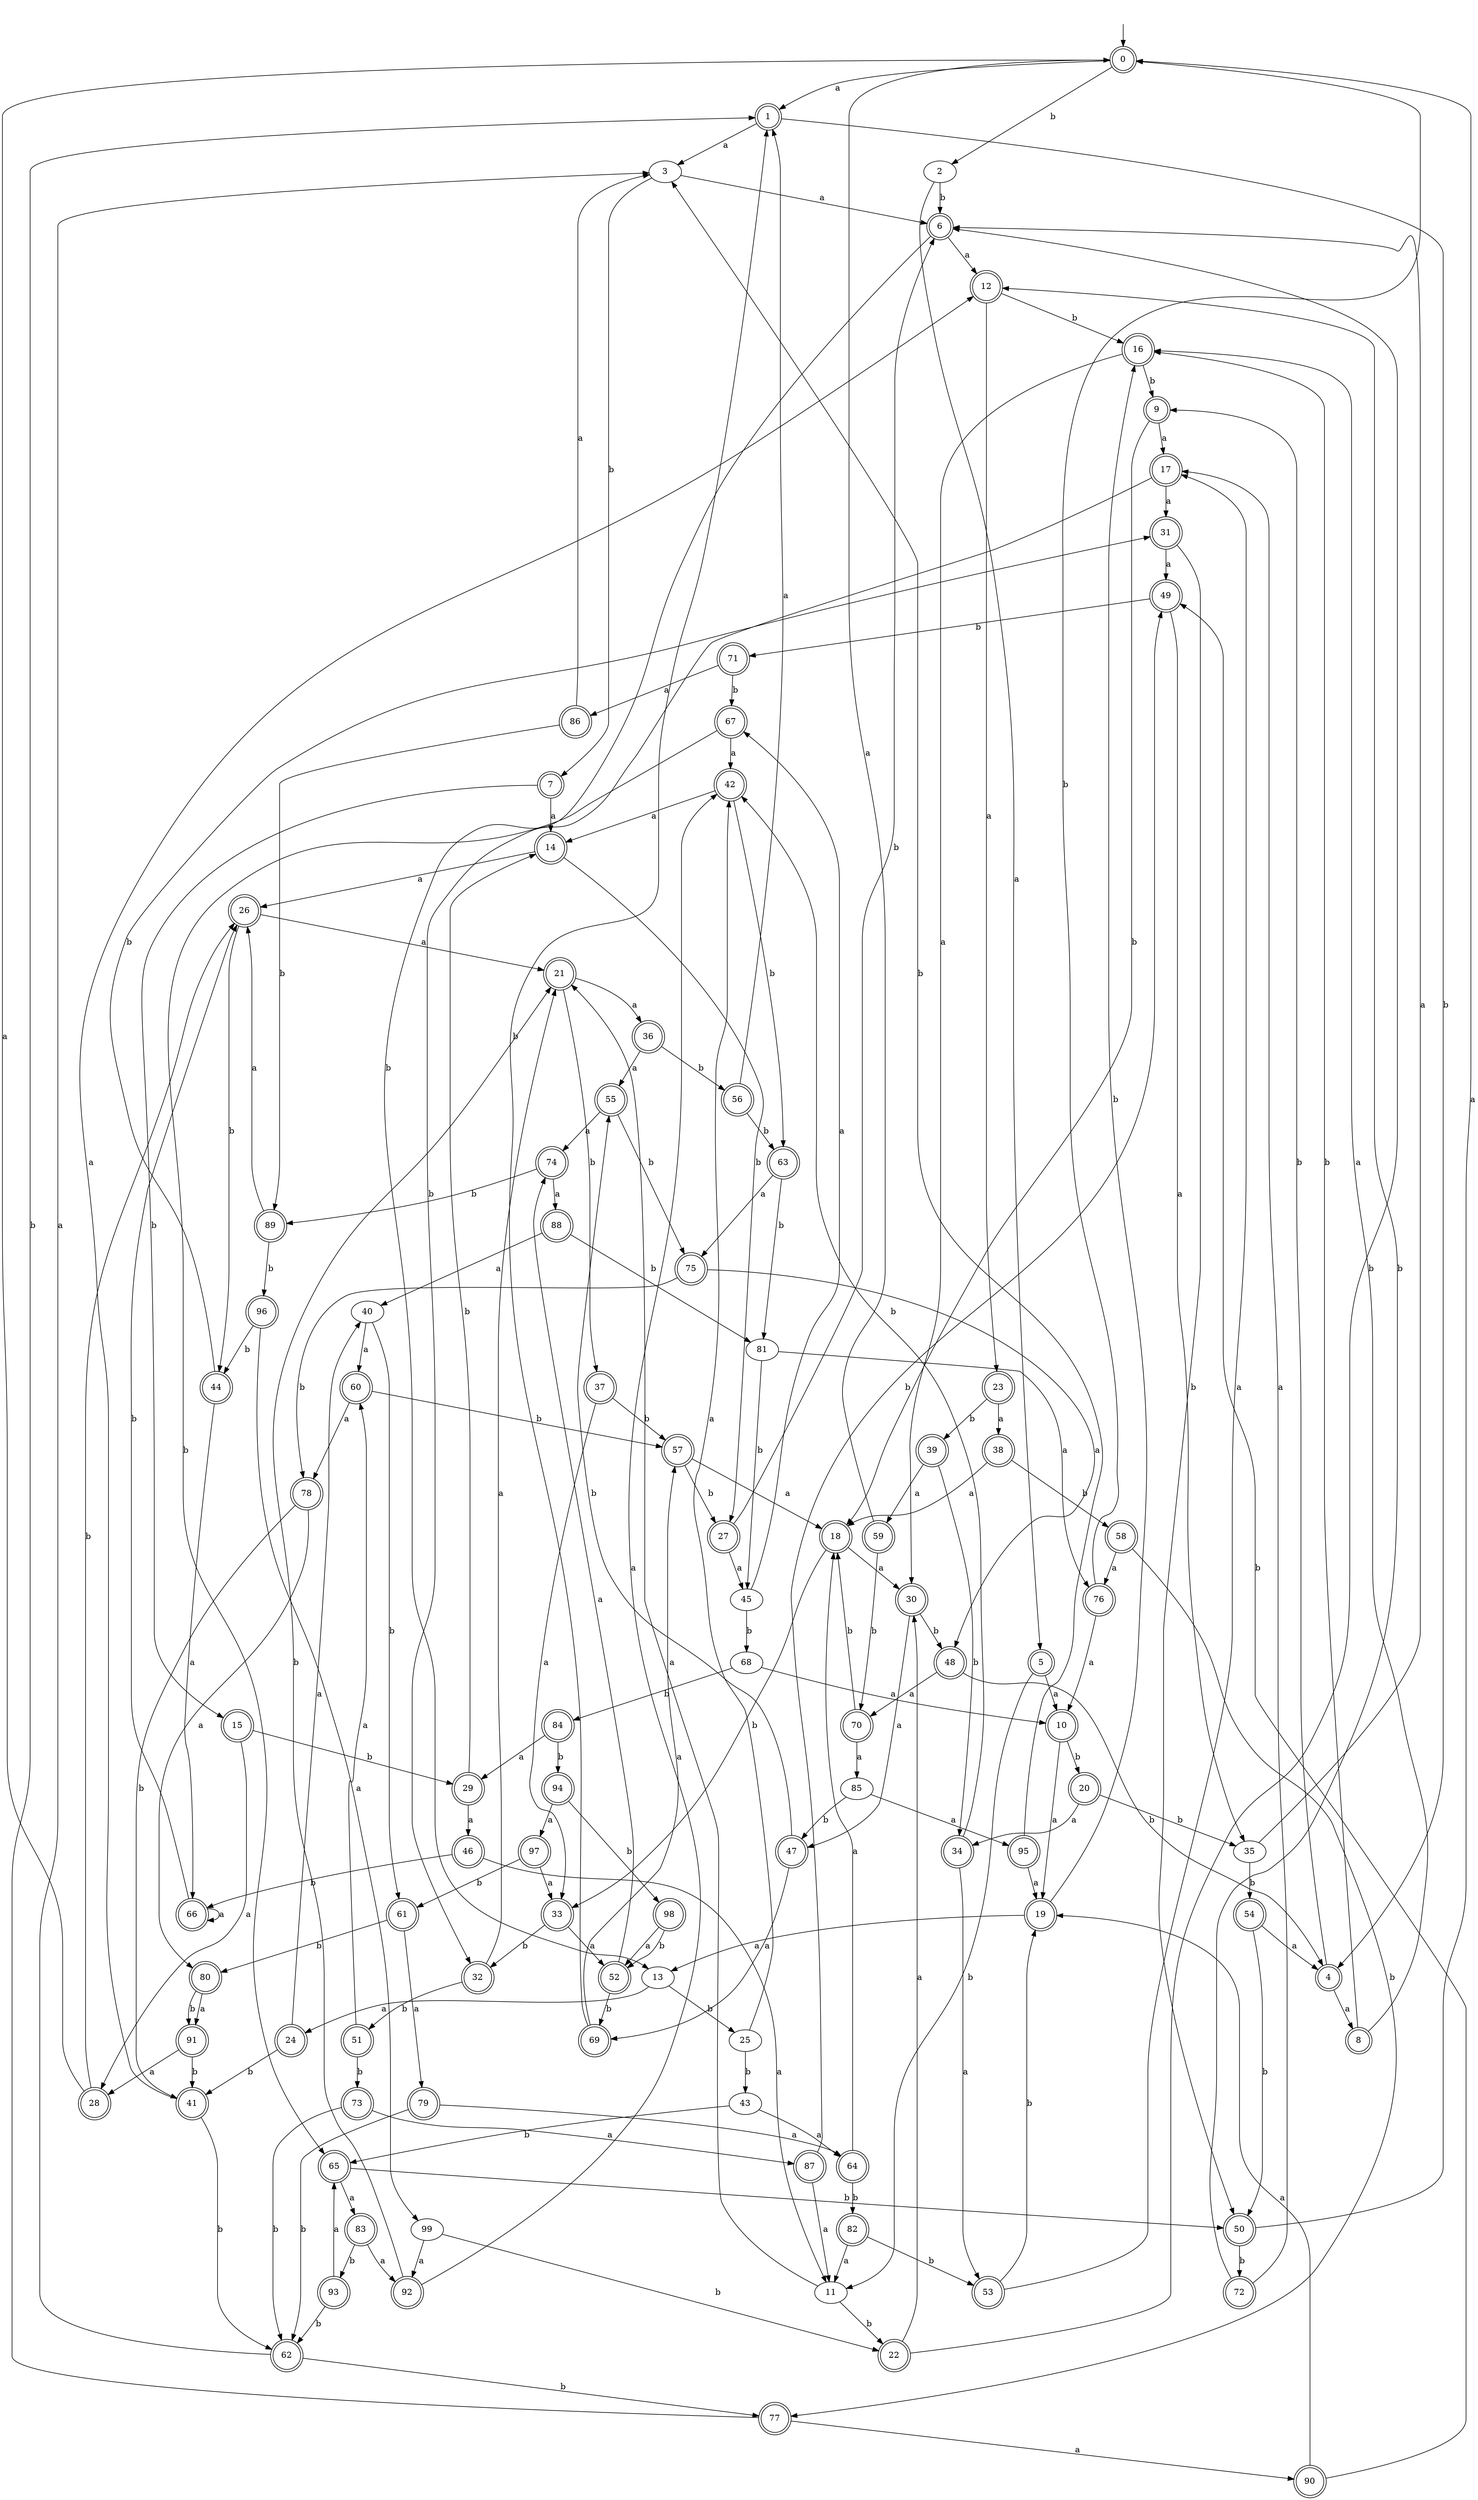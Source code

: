 digraph RandomDFA {
  __start0 [label="", shape=none];
  __start0 -> 0 [label=""];
  0 [shape=circle] [shape=doublecircle]
  0 -> 1 [label="a"]
  0 -> 2 [label="b"]
  1 [shape=doublecircle]
  1 -> 3 [label="a"]
  1 -> 4 [label="b"]
  2
  2 -> 5 [label="a"]
  2 -> 6 [label="b"]
  3
  3 -> 6 [label="a"]
  3 -> 7 [label="b"]
  4 [shape=doublecircle]
  4 -> 8 [label="a"]
  4 -> 9 [label="b"]
  5 [shape=doublecircle]
  5 -> 10 [label="a"]
  5 -> 11 [label="b"]
  6 [shape=doublecircle]
  6 -> 12 [label="a"]
  6 -> 13 [label="b"]
  7 [shape=doublecircle]
  7 -> 14 [label="a"]
  7 -> 15 [label="b"]
  8 [shape=doublecircle]
  8 -> 16 [label="a"]
  8 -> 16 [label="b"]
  9 [shape=doublecircle]
  9 -> 17 [label="a"]
  9 -> 18 [label="b"]
  10 [shape=doublecircle]
  10 -> 19 [label="a"]
  10 -> 20 [label="b"]
  11
  11 -> 21 [label="a"]
  11 -> 22 [label="b"]
  12 [shape=doublecircle]
  12 -> 23 [label="a"]
  12 -> 16 [label="b"]
  13
  13 -> 24 [label="a"]
  13 -> 25 [label="b"]
  14 [shape=doublecircle]
  14 -> 26 [label="a"]
  14 -> 27 [label="b"]
  15 [shape=doublecircle]
  15 -> 28 [label="a"]
  15 -> 29 [label="b"]
  16 [shape=doublecircle]
  16 -> 30 [label="a"]
  16 -> 9 [label="b"]
  17 [shape=doublecircle]
  17 -> 31 [label="a"]
  17 -> 32 [label="b"]
  18 [shape=doublecircle]
  18 -> 30 [label="a"]
  18 -> 33 [label="b"]
  19 [shape=doublecircle]
  19 -> 13 [label="a"]
  19 -> 16 [label="b"]
  20 [shape=doublecircle]
  20 -> 34 [label="a"]
  20 -> 35 [label="b"]
  21 [shape=doublecircle]
  21 -> 36 [label="a"]
  21 -> 37 [label="b"]
  22 [shape=doublecircle]
  22 -> 30 [label="a"]
  22 -> 6 [label="b"]
  23 [shape=doublecircle]
  23 -> 38 [label="a"]
  23 -> 39 [label="b"]
  24 [shape=doublecircle]
  24 -> 40 [label="a"]
  24 -> 41 [label="b"]
  25
  25 -> 42 [label="a"]
  25 -> 43 [label="b"]
  26 [shape=doublecircle]
  26 -> 21 [label="a"]
  26 -> 44 [label="b"]
  27 [shape=doublecircle]
  27 -> 45 [label="a"]
  27 -> 6 [label="b"]
  28 [shape=doublecircle]
  28 -> 0 [label="a"]
  28 -> 26 [label="b"]
  29 [shape=doublecircle]
  29 -> 46 [label="a"]
  29 -> 14 [label="b"]
  30 [shape=doublecircle]
  30 -> 47 [label="a"]
  30 -> 48 [label="b"]
  31 [shape=doublecircle]
  31 -> 49 [label="a"]
  31 -> 50 [label="b"]
  32 [shape=doublecircle]
  32 -> 21 [label="a"]
  32 -> 51 [label="b"]
  33 [shape=doublecircle]
  33 -> 52 [label="a"]
  33 -> 32 [label="b"]
  34 [shape=doublecircle]
  34 -> 53 [label="a"]
  34 -> 42 [label="b"]
  35
  35 -> 6 [label="a"]
  35 -> 54 [label="b"]
  36 [shape=doublecircle]
  36 -> 55 [label="a"]
  36 -> 56 [label="b"]
  37 [shape=doublecircle]
  37 -> 33 [label="a"]
  37 -> 57 [label="b"]
  38 [shape=doublecircle]
  38 -> 18 [label="a"]
  38 -> 58 [label="b"]
  39 [shape=doublecircle]
  39 -> 59 [label="a"]
  39 -> 34 [label="b"]
  40
  40 -> 60 [label="a"]
  40 -> 61 [label="b"]
  41 [shape=doublecircle]
  41 -> 12 [label="a"]
  41 -> 62 [label="b"]
  42 [shape=doublecircle]
  42 -> 14 [label="a"]
  42 -> 63 [label="b"]
  43
  43 -> 64 [label="a"]
  43 -> 65 [label="b"]
  44 [shape=doublecircle]
  44 -> 66 [label="a"]
  44 -> 31 [label="b"]
  45
  45 -> 67 [label="a"]
  45 -> 68 [label="b"]
  46 [shape=doublecircle]
  46 -> 11 [label="a"]
  46 -> 66 [label="b"]
  47 [shape=doublecircle]
  47 -> 69 [label="a"]
  47 -> 55 [label="b"]
  48 [shape=doublecircle]
  48 -> 70 [label="a"]
  48 -> 4 [label="b"]
  49 [shape=doublecircle]
  49 -> 35 [label="a"]
  49 -> 71 [label="b"]
  50 [shape=doublecircle]
  50 -> 0 [label="a"]
  50 -> 72 [label="b"]
  51 [shape=doublecircle]
  51 -> 60 [label="a"]
  51 -> 73 [label="b"]
  52 [shape=doublecircle]
  52 -> 74 [label="a"]
  52 -> 69 [label="b"]
  53 [shape=doublecircle]
  53 -> 17 [label="a"]
  53 -> 19 [label="b"]
  54 [shape=doublecircle]
  54 -> 4 [label="a"]
  54 -> 50 [label="b"]
  55 [shape=doublecircle]
  55 -> 74 [label="a"]
  55 -> 75 [label="b"]
  56 [shape=doublecircle]
  56 -> 1 [label="a"]
  56 -> 63 [label="b"]
  57 [shape=doublecircle]
  57 -> 18 [label="a"]
  57 -> 27 [label="b"]
  58 [shape=doublecircle]
  58 -> 76 [label="a"]
  58 -> 77 [label="b"]
  59 [shape=doublecircle]
  59 -> 0 [label="a"]
  59 -> 70 [label="b"]
  60 [shape=doublecircle]
  60 -> 78 [label="a"]
  60 -> 57 [label="b"]
  61 [shape=doublecircle]
  61 -> 79 [label="a"]
  61 -> 80 [label="b"]
  62 [shape=doublecircle]
  62 -> 3 [label="a"]
  62 -> 77 [label="b"]
  63 [shape=doublecircle]
  63 -> 75 [label="a"]
  63 -> 81 [label="b"]
  64 [shape=doublecircle]
  64 -> 18 [label="a"]
  64 -> 82 [label="b"]
  65 [shape=doublecircle]
  65 -> 83 [label="a"]
  65 -> 50 [label="b"]
  66 [shape=doublecircle]
  66 -> 66 [label="a"]
  66 -> 26 [label="b"]
  67 [shape=doublecircle]
  67 -> 42 [label="a"]
  67 -> 65 [label="b"]
  68
  68 -> 10 [label="a"]
  68 -> 84 [label="b"]
  69 [shape=doublecircle]
  69 -> 57 [label="a"]
  69 -> 1 [label="b"]
  70 [shape=doublecircle]
  70 -> 85 [label="a"]
  70 -> 18 [label="b"]
  71 [shape=doublecircle]
  71 -> 86 [label="a"]
  71 -> 67 [label="b"]
  72 [shape=doublecircle]
  72 -> 17 [label="a"]
  72 -> 12 [label="b"]
  73 [shape=doublecircle]
  73 -> 87 [label="a"]
  73 -> 62 [label="b"]
  74 [shape=doublecircle]
  74 -> 88 [label="a"]
  74 -> 89 [label="b"]
  75 [shape=doublecircle]
  75 -> 48 [label="a"]
  75 -> 78 [label="b"]
  76 [shape=doublecircle]
  76 -> 10 [label="a"]
  76 -> 0 [label="b"]
  77 [shape=doublecircle]
  77 -> 90 [label="a"]
  77 -> 1 [label="b"]
  78 [shape=doublecircle]
  78 -> 80 [label="a"]
  78 -> 41 [label="b"]
  79 [shape=doublecircle]
  79 -> 64 [label="a"]
  79 -> 62 [label="b"]
  80 [shape=doublecircle]
  80 -> 91 [label="a"]
  80 -> 91 [label="b"]
  81
  81 -> 76 [label="a"]
  81 -> 45 [label="b"]
  82 [shape=doublecircle]
  82 -> 11 [label="a"]
  82 -> 53 [label="b"]
  83 [shape=doublecircle]
  83 -> 92 [label="a"]
  83 -> 93 [label="b"]
  84 [shape=doublecircle]
  84 -> 29 [label="a"]
  84 -> 94 [label="b"]
  85
  85 -> 95 [label="a"]
  85 -> 47 [label="b"]
  86 [shape=doublecircle]
  86 -> 3 [label="a"]
  86 -> 89 [label="b"]
  87 [shape=doublecircle]
  87 -> 11 [label="a"]
  87 -> 49 [label="b"]
  88 [shape=doublecircle]
  88 -> 40 [label="a"]
  88 -> 81 [label="b"]
  89 [shape=doublecircle]
  89 -> 26 [label="a"]
  89 -> 96 [label="b"]
  90 [shape=doublecircle]
  90 -> 19 [label="a"]
  90 -> 49 [label="b"]
  91 [shape=doublecircle]
  91 -> 28 [label="a"]
  91 -> 41 [label="b"]
  92 [shape=doublecircle]
  92 -> 42 [label="a"]
  92 -> 21 [label="b"]
  93 [shape=doublecircle]
  93 -> 65 [label="a"]
  93 -> 62 [label="b"]
  94 [shape=doublecircle]
  94 -> 97 [label="a"]
  94 -> 98 [label="b"]
  95 [shape=doublecircle]
  95 -> 19 [label="a"]
  95 -> 3 [label="b"]
  96 [shape=doublecircle]
  96 -> 99 [label="a"]
  96 -> 44 [label="b"]
  97 [shape=doublecircle]
  97 -> 33 [label="a"]
  97 -> 61 [label="b"]
  98 [shape=doublecircle]
  98 -> 52 [label="a"]
  98 -> 52 [label="b"]
  99
  99 -> 92 [label="a"]
  99 -> 22 [label="b"]
}
